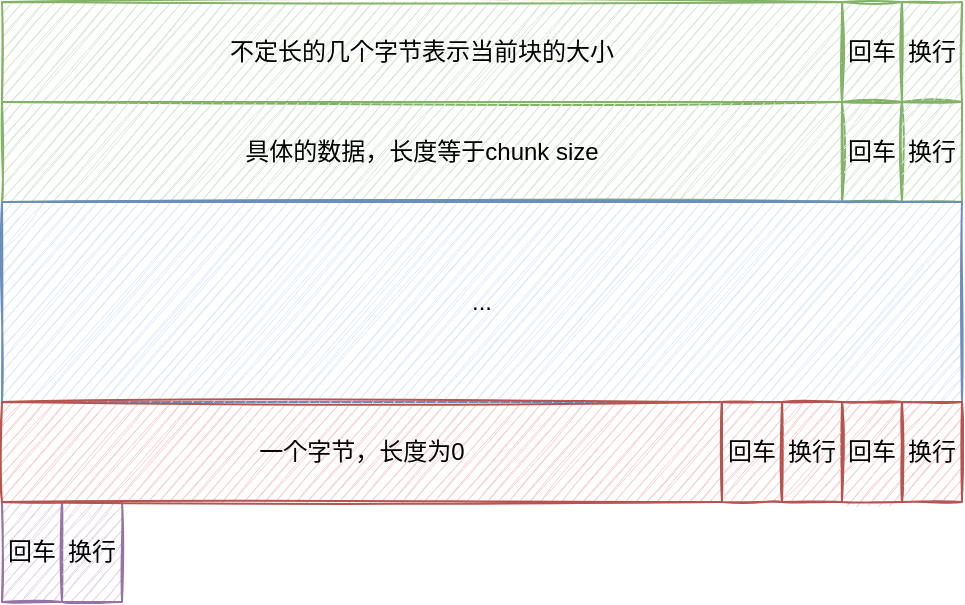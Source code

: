 <mxfile version="16.6.5" type="github">
  <diagram id="9ZpSaxzcpz4ULXaL1X-T" name="第 1 页">
    <mxGraphModel dx="946" dy="614" grid="1" gridSize="10" guides="1" tooltips="1" connect="1" arrows="1" fold="1" page="1" pageScale="1" pageWidth="827" pageHeight="1169" background="none" math="0" shadow="0">
      <root>
        <mxCell id="0" />
        <mxCell id="1" parent="0" />
        <mxCell id="QuoUFKUlMbN6moup9SOk-3" value="不定长的几个字节表示当前块的大小" style="rounded=0;whiteSpace=wrap;html=1;fillStyle=auto;fillColor=#d5e8d4;gradientDirection=north;sketch=1;strokeColor=#82b366;" parent="1" vertex="1">
          <mxGeometry x="120" y="100" width="420" height="50" as="geometry" />
        </mxCell>
        <mxCell id="QuoUFKUlMbN6moup9SOk-14" value="具体的数据，长度等于chunk size" style="rounded=0;whiteSpace=wrap;html=1;fillStyle=auto;fillColor=#d5e8d4;gradientDirection=north;sketch=1;strokeColor=#82b366;" parent="1" vertex="1">
          <mxGeometry x="120" y="150" width="420" height="50" as="geometry" />
        </mxCell>
        <mxCell id="QuoUFKUlMbN6moup9SOk-17" value="回车" style="rounded=0;whiteSpace=wrap;html=1;fillStyle=auto;fillColor=#d5e8d4;gradientDirection=north;sketch=1;strokeColor=#82b366;" parent="1" vertex="1">
          <mxGeometry x="540" y="150" width="30" height="50" as="geometry" />
        </mxCell>
        <mxCell id="QuoUFKUlMbN6moup9SOk-18" value="换行" style="rounded=0;whiteSpace=wrap;html=1;fillStyle=auto;fillColor=#d5e8d4;gradientDirection=north;sketch=1;strokeColor=#82b366;" parent="1" vertex="1">
          <mxGeometry x="570" y="150" width="30" height="50" as="geometry" />
        </mxCell>
        <mxCell id="QuoUFKUlMbN6moup9SOk-19" value="..." style="rounded=0;whiteSpace=wrap;html=1;fillStyle=auto;fillColor=#dae8fc;gradientDirection=north;sketch=1;strokeColor=#6c8ebf;" parent="1" vertex="1">
          <mxGeometry x="120" y="200" width="480" height="100" as="geometry" />
        </mxCell>
        <mxCell id="8218wxz1-n193GUCOzv4-2" value="回车" style="rounded=0;whiteSpace=wrap;html=1;fillStyle=auto;fillColor=#e1d5e7;gradientDirection=north;sketch=1;strokeColor=#9673a6;" parent="1" vertex="1">
          <mxGeometry x="120" y="350" width="30" height="50" as="geometry" />
        </mxCell>
        <mxCell id="8218wxz1-n193GUCOzv4-3" value="换行" style="rounded=0;whiteSpace=wrap;html=1;fillStyle=auto;fillColor=#e1d5e7;gradientDirection=north;sketch=1;strokeColor=#9673a6;" parent="1" vertex="1">
          <mxGeometry x="150" y="350" width="30" height="50" as="geometry" />
        </mxCell>
        <mxCell id="n0SPgDfvK4vVQuMixZmU-1" value="回车" style="rounded=0;whiteSpace=wrap;html=1;fillStyle=auto;fillColor=#d5e8d4;gradientDirection=north;sketch=1;strokeColor=#82b366;" vertex="1" parent="1">
          <mxGeometry x="540" y="100" width="30" height="50" as="geometry" />
        </mxCell>
        <mxCell id="n0SPgDfvK4vVQuMixZmU-2" value="换行" style="rounded=0;whiteSpace=wrap;html=1;fillStyle=auto;fillColor=#d5e8d4;gradientDirection=north;sketch=1;strokeColor=#82b366;" vertex="1" parent="1">
          <mxGeometry x="570" y="100" width="30" height="50" as="geometry" />
        </mxCell>
        <mxCell id="n0SPgDfvK4vVQuMixZmU-3" value="一个字节，长度为0" style="rounded=0;whiteSpace=wrap;html=1;fillStyle=auto;fillColor=#f8cecc;gradientDirection=north;sketch=1;strokeColor=#b85450;" vertex="1" parent="1">
          <mxGeometry x="120" y="300" width="360" height="50" as="geometry" />
        </mxCell>
        <mxCell id="n0SPgDfvK4vVQuMixZmU-5" value="回车" style="rounded=0;whiteSpace=wrap;html=1;fillStyle=auto;fillColor=#f8cecc;gradientDirection=north;sketch=1;strokeColor=#b85450;" vertex="1" parent="1">
          <mxGeometry x="540" y="300" width="30" height="50" as="geometry" />
        </mxCell>
        <mxCell id="n0SPgDfvK4vVQuMixZmU-6" value="换行" style="rounded=0;whiteSpace=wrap;html=1;fillStyle=auto;fillColor=#f8cecc;gradientDirection=north;sketch=1;strokeColor=#b85450;" vertex="1" parent="1">
          <mxGeometry x="570" y="300" width="30" height="50" as="geometry" />
        </mxCell>
        <mxCell id="n0SPgDfvK4vVQuMixZmU-7" value="回车" style="rounded=0;whiteSpace=wrap;html=1;fillStyle=auto;fillColor=#f8cecc;gradientDirection=north;sketch=1;strokeColor=#b85450;" vertex="1" parent="1">
          <mxGeometry x="480" y="300" width="30" height="50" as="geometry" />
        </mxCell>
        <mxCell id="n0SPgDfvK4vVQuMixZmU-8" value="换行" style="rounded=0;whiteSpace=wrap;html=1;fillStyle=auto;fillColor=#f8cecc;gradientDirection=north;sketch=1;strokeColor=#b85450;" vertex="1" parent="1">
          <mxGeometry x="510" y="300" width="30" height="50" as="geometry" />
        </mxCell>
      </root>
    </mxGraphModel>
  </diagram>
</mxfile>
